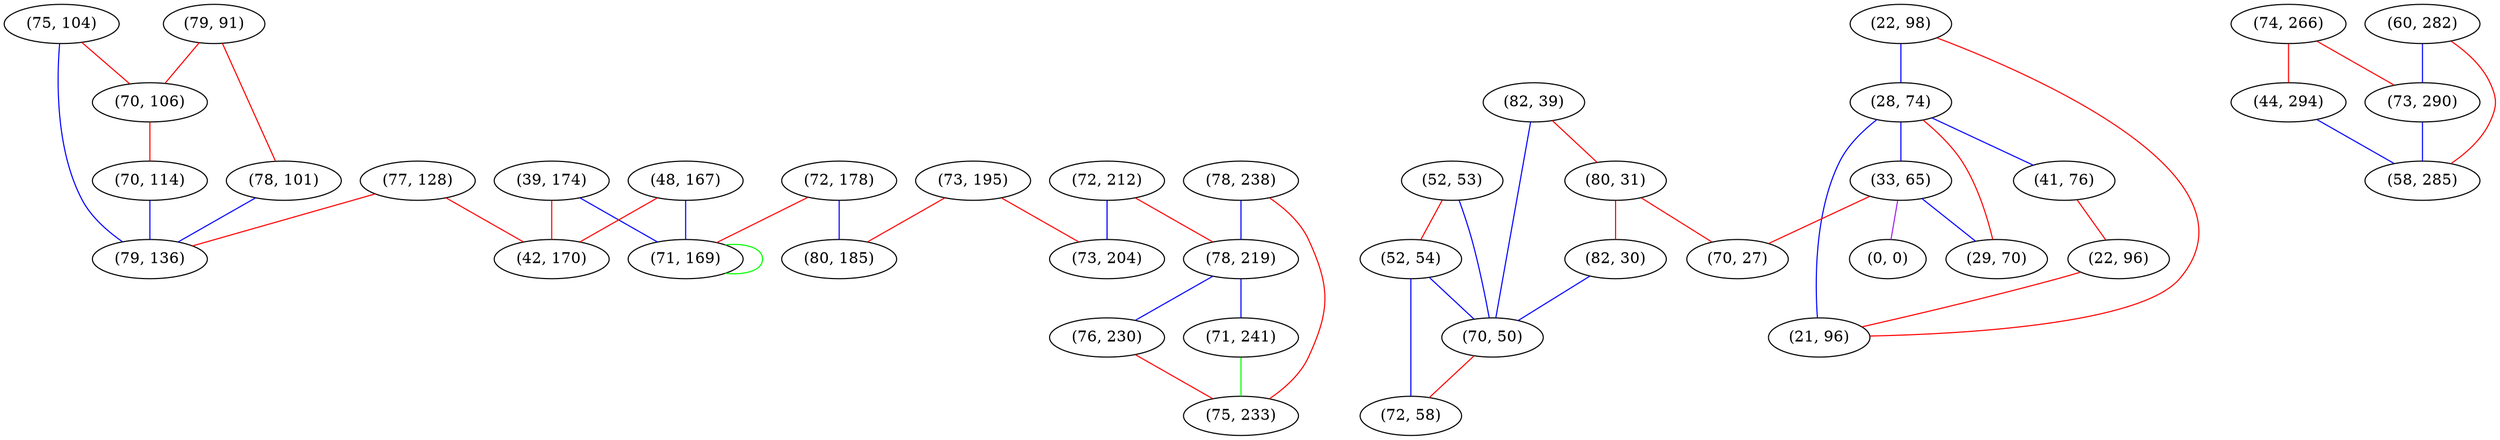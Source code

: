 graph "" {
"(79, 91)";
"(39, 174)";
"(22, 98)";
"(78, 101)";
"(75, 104)";
"(28, 74)";
"(70, 106)";
"(82, 39)";
"(78, 238)";
"(33, 65)";
"(29, 70)";
"(70, 114)";
"(80, 31)";
"(74, 266)";
"(52, 53)";
"(44, 294)";
"(72, 212)";
"(78, 219)";
"(41, 76)";
"(70, 27)";
"(60, 282)";
"(22, 96)";
"(77, 128)";
"(0, 0)";
"(52, 54)";
"(73, 290)";
"(58, 285)";
"(73, 195)";
"(76, 230)";
"(79, 136)";
"(72, 178)";
"(71, 241)";
"(80, 185)";
"(82, 30)";
"(48, 167)";
"(70, 50)";
"(21, 96)";
"(42, 170)";
"(75, 233)";
"(72, 58)";
"(73, 204)";
"(71, 169)";
"(79, 91)" -- "(70, 106)"  [color=red, key=0, weight=1];
"(79, 91)" -- "(78, 101)"  [color=red, key=0, weight=1];
"(39, 174)" -- "(71, 169)"  [color=blue, key=0, weight=3];
"(39, 174)" -- "(42, 170)"  [color=red, key=0, weight=1];
"(22, 98)" -- "(28, 74)"  [color=blue, key=0, weight=3];
"(22, 98)" -- "(21, 96)"  [color=red, key=0, weight=1];
"(78, 101)" -- "(79, 136)"  [color=blue, key=0, weight=3];
"(75, 104)" -- "(70, 106)"  [color=red, key=0, weight=1];
"(75, 104)" -- "(79, 136)"  [color=blue, key=0, weight=3];
"(28, 74)" -- "(29, 70)"  [color=red, key=0, weight=1];
"(28, 74)" -- "(41, 76)"  [color=blue, key=0, weight=3];
"(28, 74)" -- "(21, 96)"  [color=blue, key=0, weight=3];
"(28, 74)" -- "(33, 65)"  [color=blue, key=0, weight=3];
"(70, 106)" -- "(70, 114)"  [color=red, key=0, weight=1];
"(82, 39)" -- "(70, 50)"  [color=blue, key=0, weight=3];
"(82, 39)" -- "(80, 31)"  [color=red, key=0, weight=1];
"(78, 238)" -- "(78, 219)"  [color=blue, key=0, weight=3];
"(78, 238)" -- "(75, 233)"  [color=red, key=0, weight=1];
"(33, 65)" -- "(70, 27)"  [color=red, key=0, weight=1];
"(33, 65)" -- "(0, 0)"  [color=purple, key=0, weight=4];
"(33, 65)" -- "(29, 70)"  [color=blue, key=0, weight=3];
"(70, 114)" -- "(79, 136)"  [color=blue, key=0, weight=3];
"(80, 31)" -- "(70, 27)"  [color=red, key=0, weight=1];
"(80, 31)" -- "(82, 30)"  [color=red, key=0, weight=1];
"(74, 266)" -- "(73, 290)"  [color=red, key=0, weight=1];
"(74, 266)" -- "(44, 294)"  [color=red, key=0, weight=1];
"(52, 53)" -- "(70, 50)"  [color=blue, key=0, weight=3];
"(52, 53)" -- "(52, 54)"  [color=red, key=0, weight=1];
"(44, 294)" -- "(58, 285)"  [color=blue, key=0, weight=3];
"(72, 212)" -- "(78, 219)"  [color=red, key=0, weight=1];
"(72, 212)" -- "(73, 204)"  [color=blue, key=0, weight=3];
"(78, 219)" -- "(71, 241)"  [color=blue, key=0, weight=3];
"(78, 219)" -- "(76, 230)"  [color=blue, key=0, weight=3];
"(41, 76)" -- "(22, 96)"  [color=red, key=0, weight=1];
"(60, 282)" -- "(73, 290)"  [color=blue, key=0, weight=3];
"(60, 282)" -- "(58, 285)"  [color=red, key=0, weight=1];
"(22, 96)" -- "(21, 96)"  [color=red, key=0, weight=1];
"(77, 128)" -- "(79, 136)"  [color=red, key=0, weight=1];
"(77, 128)" -- "(42, 170)"  [color=red, key=0, weight=1];
"(52, 54)" -- "(70, 50)"  [color=blue, key=0, weight=3];
"(52, 54)" -- "(72, 58)"  [color=blue, key=0, weight=3];
"(73, 290)" -- "(58, 285)"  [color=blue, key=0, weight=3];
"(73, 195)" -- "(80, 185)"  [color=red, key=0, weight=1];
"(73, 195)" -- "(73, 204)"  [color=red, key=0, weight=1];
"(76, 230)" -- "(75, 233)"  [color=red, key=0, weight=1];
"(72, 178)" -- "(80, 185)"  [color=blue, key=0, weight=3];
"(72, 178)" -- "(71, 169)"  [color=red, key=0, weight=1];
"(71, 241)" -- "(75, 233)"  [color=green, key=0, weight=2];
"(82, 30)" -- "(70, 50)"  [color=blue, key=0, weight=3];
"(48, 167)" -- "(71, 169)"  [color=blue, key=0, weight=3];
"(48, 167)" -- "(42, 170)"  [color=red, key=0, weight=1];
"(70, 50)" -- "(72, 58)"  [color=red, key=0, weight=1];
"(71, 169)" -- "(71, 169)"  [color=green, key=0, weight=2];
}
